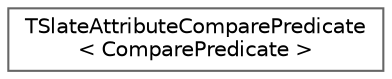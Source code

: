 digraph "Graphical Class Hierarchy"
{
 // INTERACTIVE_SVG=YES
 // LATEX_PDF_SIZE
  bgcolor="transparent";
  edge [fontname=Helvetica,fontsize=10,labelfontname=Helvetica,labelfontsize=10];
  node [fontname=Helvetica,fontsize=10,shape=box,height=0.2,width=0.4];
  rankdir="LR";
  Node0 [id="Node000000",label="TSlateAttributeComparePredicate\l\< ComparePredicate \>",height=0.2,width=0.4,color="grey40", fillcolor="white", style="filled",URL="$d3/dee/structTSlateAttributeComparePredicate.html",tooltip="Default predicate to compare of Object for SlateAttribute."];
}
